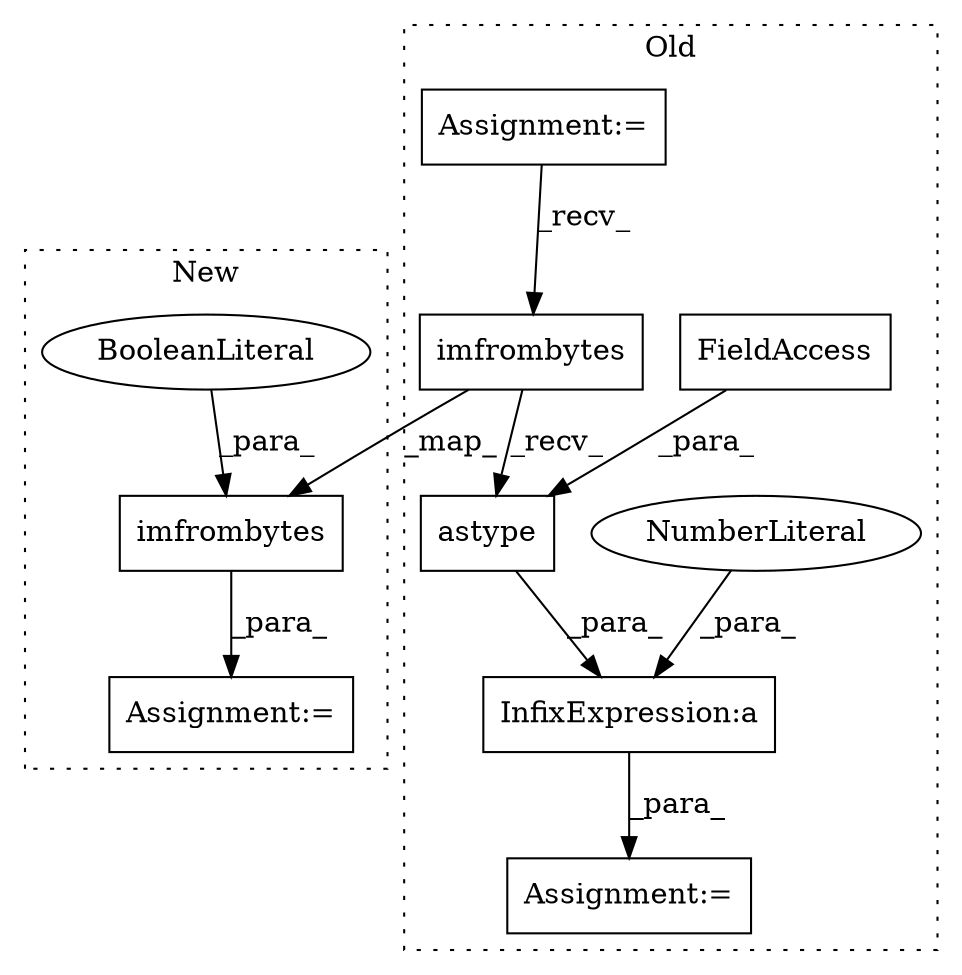 digraph G {
subgraph cluster0 {
1 [label="imfrombytes" a="32" s="2238,2259" l="12,1" shape="box"];
3 [label="InfixExpression:a" a="27" s="2282" l="3" shape="box"];
4 [label="NumberLiteral" a="34" s="2285" l="5" shape="ellipse"];
7 [label="Assignment:=" a="7" s="2231" l="1" shape="box"];
8 [label="astype" a="32" s="2261,2281" l="7,1" shape="box"];
9 [label="FieldAccess" a="22" s="2268" l="13" shape="box"];
10 [label="Assignment:=" a="7" s="1683" l="4" shape="box"];
label = "Old";
style="dotted";
}
subgraph cluster1 {
2 [label="imfrombytes" a="32" s="2053,2079" l="12,1" shape="box"];
5 [label="BooleanLiteral" a="9" s="2075" l="4" shape="ellipse"];
6 [label="Assignment:=" a="7" s="2052" l="1" shape="box"];
label = "New";
style="dotted";
}
1 -> 8 [label="_recv_"];
1 -> 2 [label="_map_"];
2 -> 6 [label="_para_"];
3 -> 7 [label="_para_"];
4 -> 3 [label="_para_"];
5 -> 2 [label="_para_"];
8 -> 3 [label="_para_"];
9 -> 8 [label="_para_"];
10 -> 1 [label="_recv_"];
}